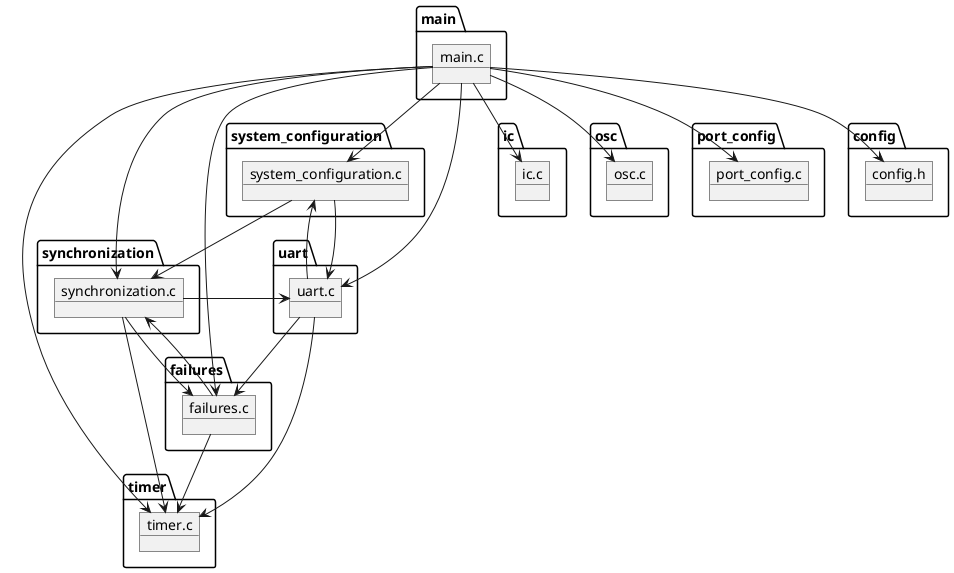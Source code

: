 @startuml
object main.c
object failures.c
object ic.c
object osc.c
object port_config.c
object synchronization.c
object system_configuration.c
object timer.c
object uart.c
object config.h

main.c --> config.h
main.c --> osc.c
main.c --> timer.c
main.c --> ic.c
main.c --> uart.c
main.c --> port_config.c
main.c --> system_configuration.c
main.c --> synchronization.c
main.c --> failures.c

failures.c --> timer.c
failures.c --> synchronization.c

synchronization.c --> timer.c
synchronization.c --> uart.c
synchronization.c --> failures.c

system_configuration.c --> synchronization.c
system_configuration.c --> uart.c

uart.c --> system_configuration.c
uart.c --> failures.c
uart.c --> timer.c
@enduml
